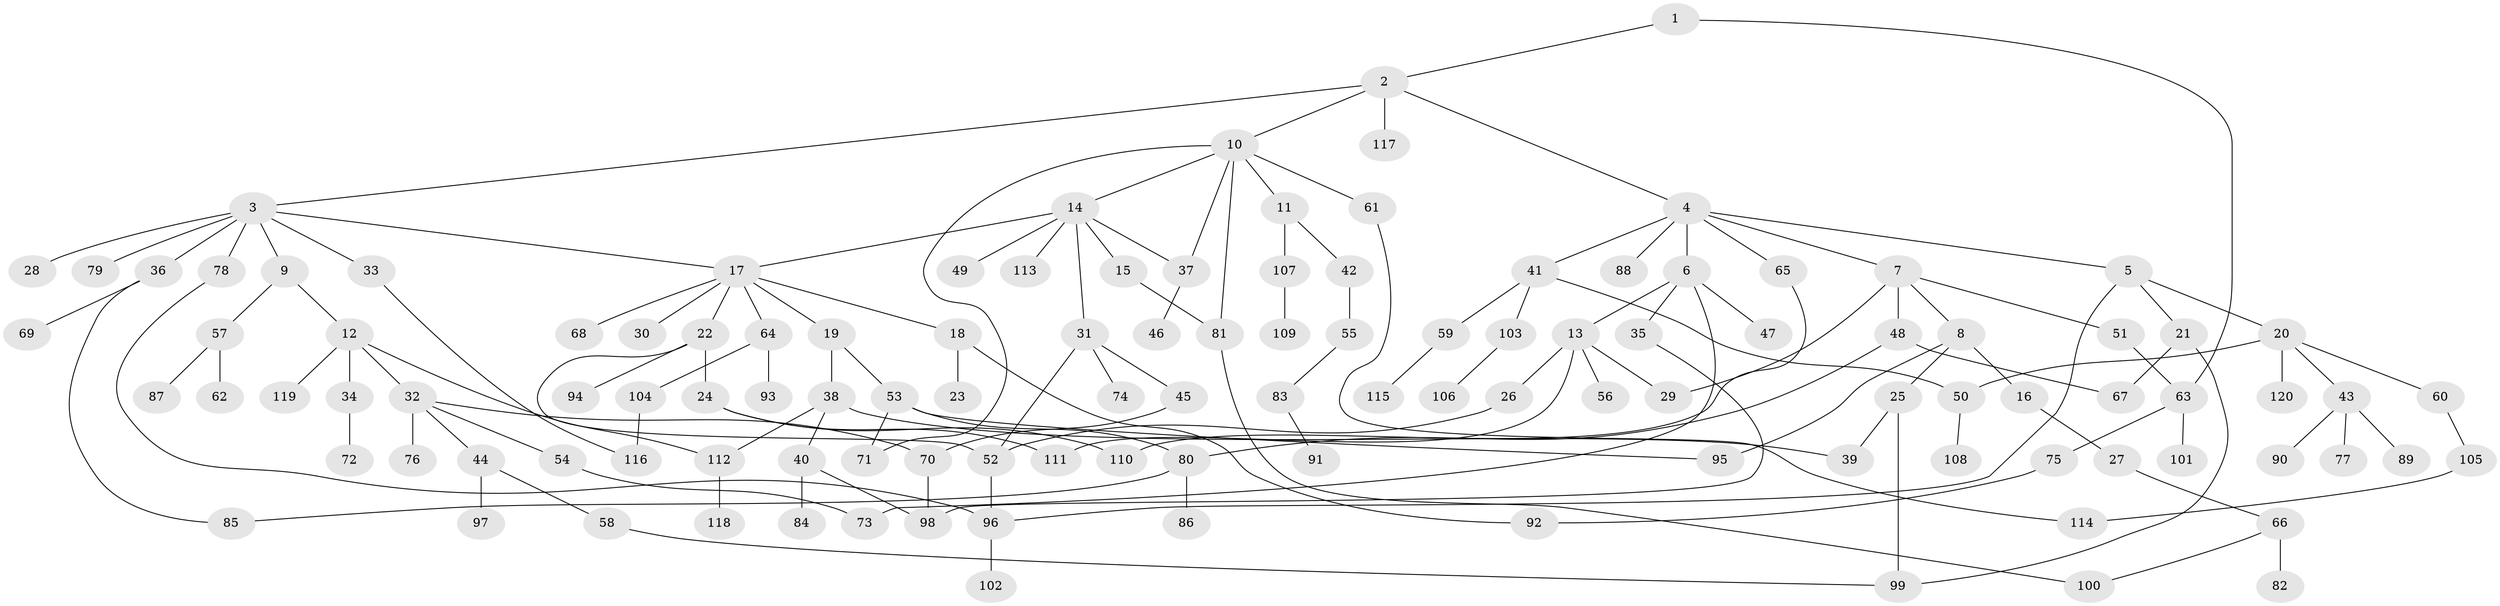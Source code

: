 // Generated by graph-tools (version 1.1) at 2025/25/03/09/25 03:25:36]
// undirected, 120 vertices, 148 edges
graph export_dot {
graph [start="1"]
  node [color=gray90,style=filled];
  1;
  2;
  3;
  4;
  5;
  6;
  7;
  8;
  9;
  10;
  11;
  12;
  13;
  14;
  15;
  16;
  17;
  18;
  19;
  20;
  21;
  22;
  23;
  24;
  25;
  26;
  27;
  28;
  29;
  30;
  31;
  32;
  33;
  34;
  35;
  36;
  37;
  38;
  39;
  40;
  41;
  42;
  43;
  44;
  45;
  46;
  47;
  48;
  49;
  50;
  51;
  52;
  53;
  54;
  55;
  56;
  57;
  58;
  59;
  60;
  61;
  62;
  63;
  64;
  65;
  66;
  67;
  68;
  69;
  70;
  71;
  72;
  73;
  74;
  75;
  76;
  77;
  78;
  79;
  80;
  81;
  82;
  83;
  84;
  85;
  86;
  87;
  88;
  89;
  90;
  91;
  92;
  93;
  94;
  95;
  96;
  97;
  98;
  99;
  100;
  101;
  102;
  103;
  104;
  105;
  106;
  107;
  108;
  109;
  110;
  111;
  112;
  113;
  114;
  115;
  116;
  117;
  118;
  119;
  120;
  1 -- 2;
  1 -- 63;
  2 -- 3;
  2 -- 4;
  2 -- 10;
  2 -- 117;
  3 -- 9;
  3 -- 28;
  3 -- 33;
  3 -- 36;
  3 -- 78;
  3 -- 79;
  3 -- 17;
  4 -- 5;
  4 -- 6;
  4 -- 7;
  4 -- 41;
  4 -- 65;
  4 -- 88;
  5 -- 20;
  5 -- 21;
  5 -- 96;
  6 -- 13;
  6 -- 35;
  6 -- 47;
  6 -- 73;
  7 -- 8;
  7 -- 48;
  7 -- 51;
  7 -- 29;
  8 -- 16;
  8 -- 25;
  8 -- 95;
  9 -- 12;
  9 -- 57;
  10 -- 11;
  10 -- 14;
  10 -- 61;
  10 -- 81;
  10 -- 71;
  10 -- 37;
  11 -- 42;
  11 -- 107;
  12 -- 32;
  12 -- 34;
  12 -- 112;
  12 -- 119;
  13 -- 26;
  13 -- 29;
  13 -- 56;
  13 -- 111;
  14 -- 15;
  14 -- 17;
  14 -- 31;
  14 -- 37;
  14 -- 49;
  14 -- 113;
  15 -- 81;
  16 -- 27;
  17 -- 18;
  17 -- 19;
  17 -- 22;
  17 -- 30;
  17 -- 64;
  17 -- 68;
  18 -- 23;
  18 -- 92;
  19 -- 38;
  19 -- 53;
  20 -- 43;
  20 -- 60;
  20 -- 120;
  20 -- 50;
  21 -- 67;
  21 -- 99;
  22 -- 24;
  22 -- 52;
  22 -- 94;
  24 -- 110;
  24 -- 111;
  25 -- 99;
  25 -- 39;
  26 -- 52;
  27 -- 66;
  31 -- 45;
  31 -- 74;
  31 -- 52;
  32 -- 44;
  32 -- 54;
  32 -- 76;
  32 -- 70;
  33 -- 116;
  34 -- 72;
  35 -- 98;
  36 -- 69;
  36 -- 85;
  37 -- 46;
  38 -- 39;
  38 -- 40;
  38 -- 112;
  40 -- 84;
  40 -- 98;
  41 -- 50;
  41 -- 59;
  41 -- 103;
  42 -- 55;
  43 -- 77;
  43 -- 89;
  43 -- 90;
  44 -- 58;
  44 -- 97;
  45 -- 70;
  48 -- 80;
  48 -- 67;
  50 -- 108;
  51 -- 63;
  52 -- 96;
  53 -- 71;
  53 -- 95;
  53 -- 80;
  54 -- 73;
  55 -- 83;
  57 -- 62;
  57 -- 87;
  58 -- 99;
  59 -- 115;
  60 -- 105;
  61 -- 114;
  63 -- 75;
  63 -- 101;
  64 -- 93;
  64 -- 104;
  65 -- 110;
  66 -- 82;
  66 -- 100;
  70 -- 98;
  75 -- 92;
  78 -- 96;
  80 -- 86;
  80 -- 85;
  81 -- 100;
  83 -- 91;
  96 -- 102;
  103 -- 106;
  104 -- 116;
  105 -- 114;
  107 -- 109;
  112 -- 118;
}
